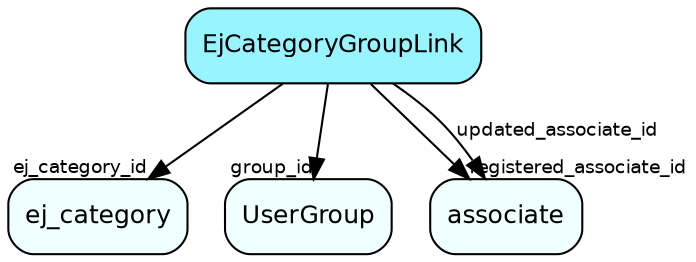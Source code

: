 digraph EjCategoryGroupLink  {
node [shape = box style="rounded, filled" fontname = "Helvetica" fontsize = "12" ]
edge [fontname = "Helvetica" fontsize = "9"]

EjCategoryGroupLink[fillcolor = "cadetblue1"]
ej_category[fillcolor = "azure1"]
UserGroup[fillcolor = "azure1"]
associate[fillcolor = "azure1"]
EjCategoryGroupLink -> ej_category [headlabel = "ej_category_id"]
EjCategoryGroupLink -> UserGroup [headlabel = "group_id"]
EjCategoryGroupLink -> associate [headlabel = "registered_associate_id"]
EjCategoryGroupLink -> associate [label = "updated_associate_id"]
}

